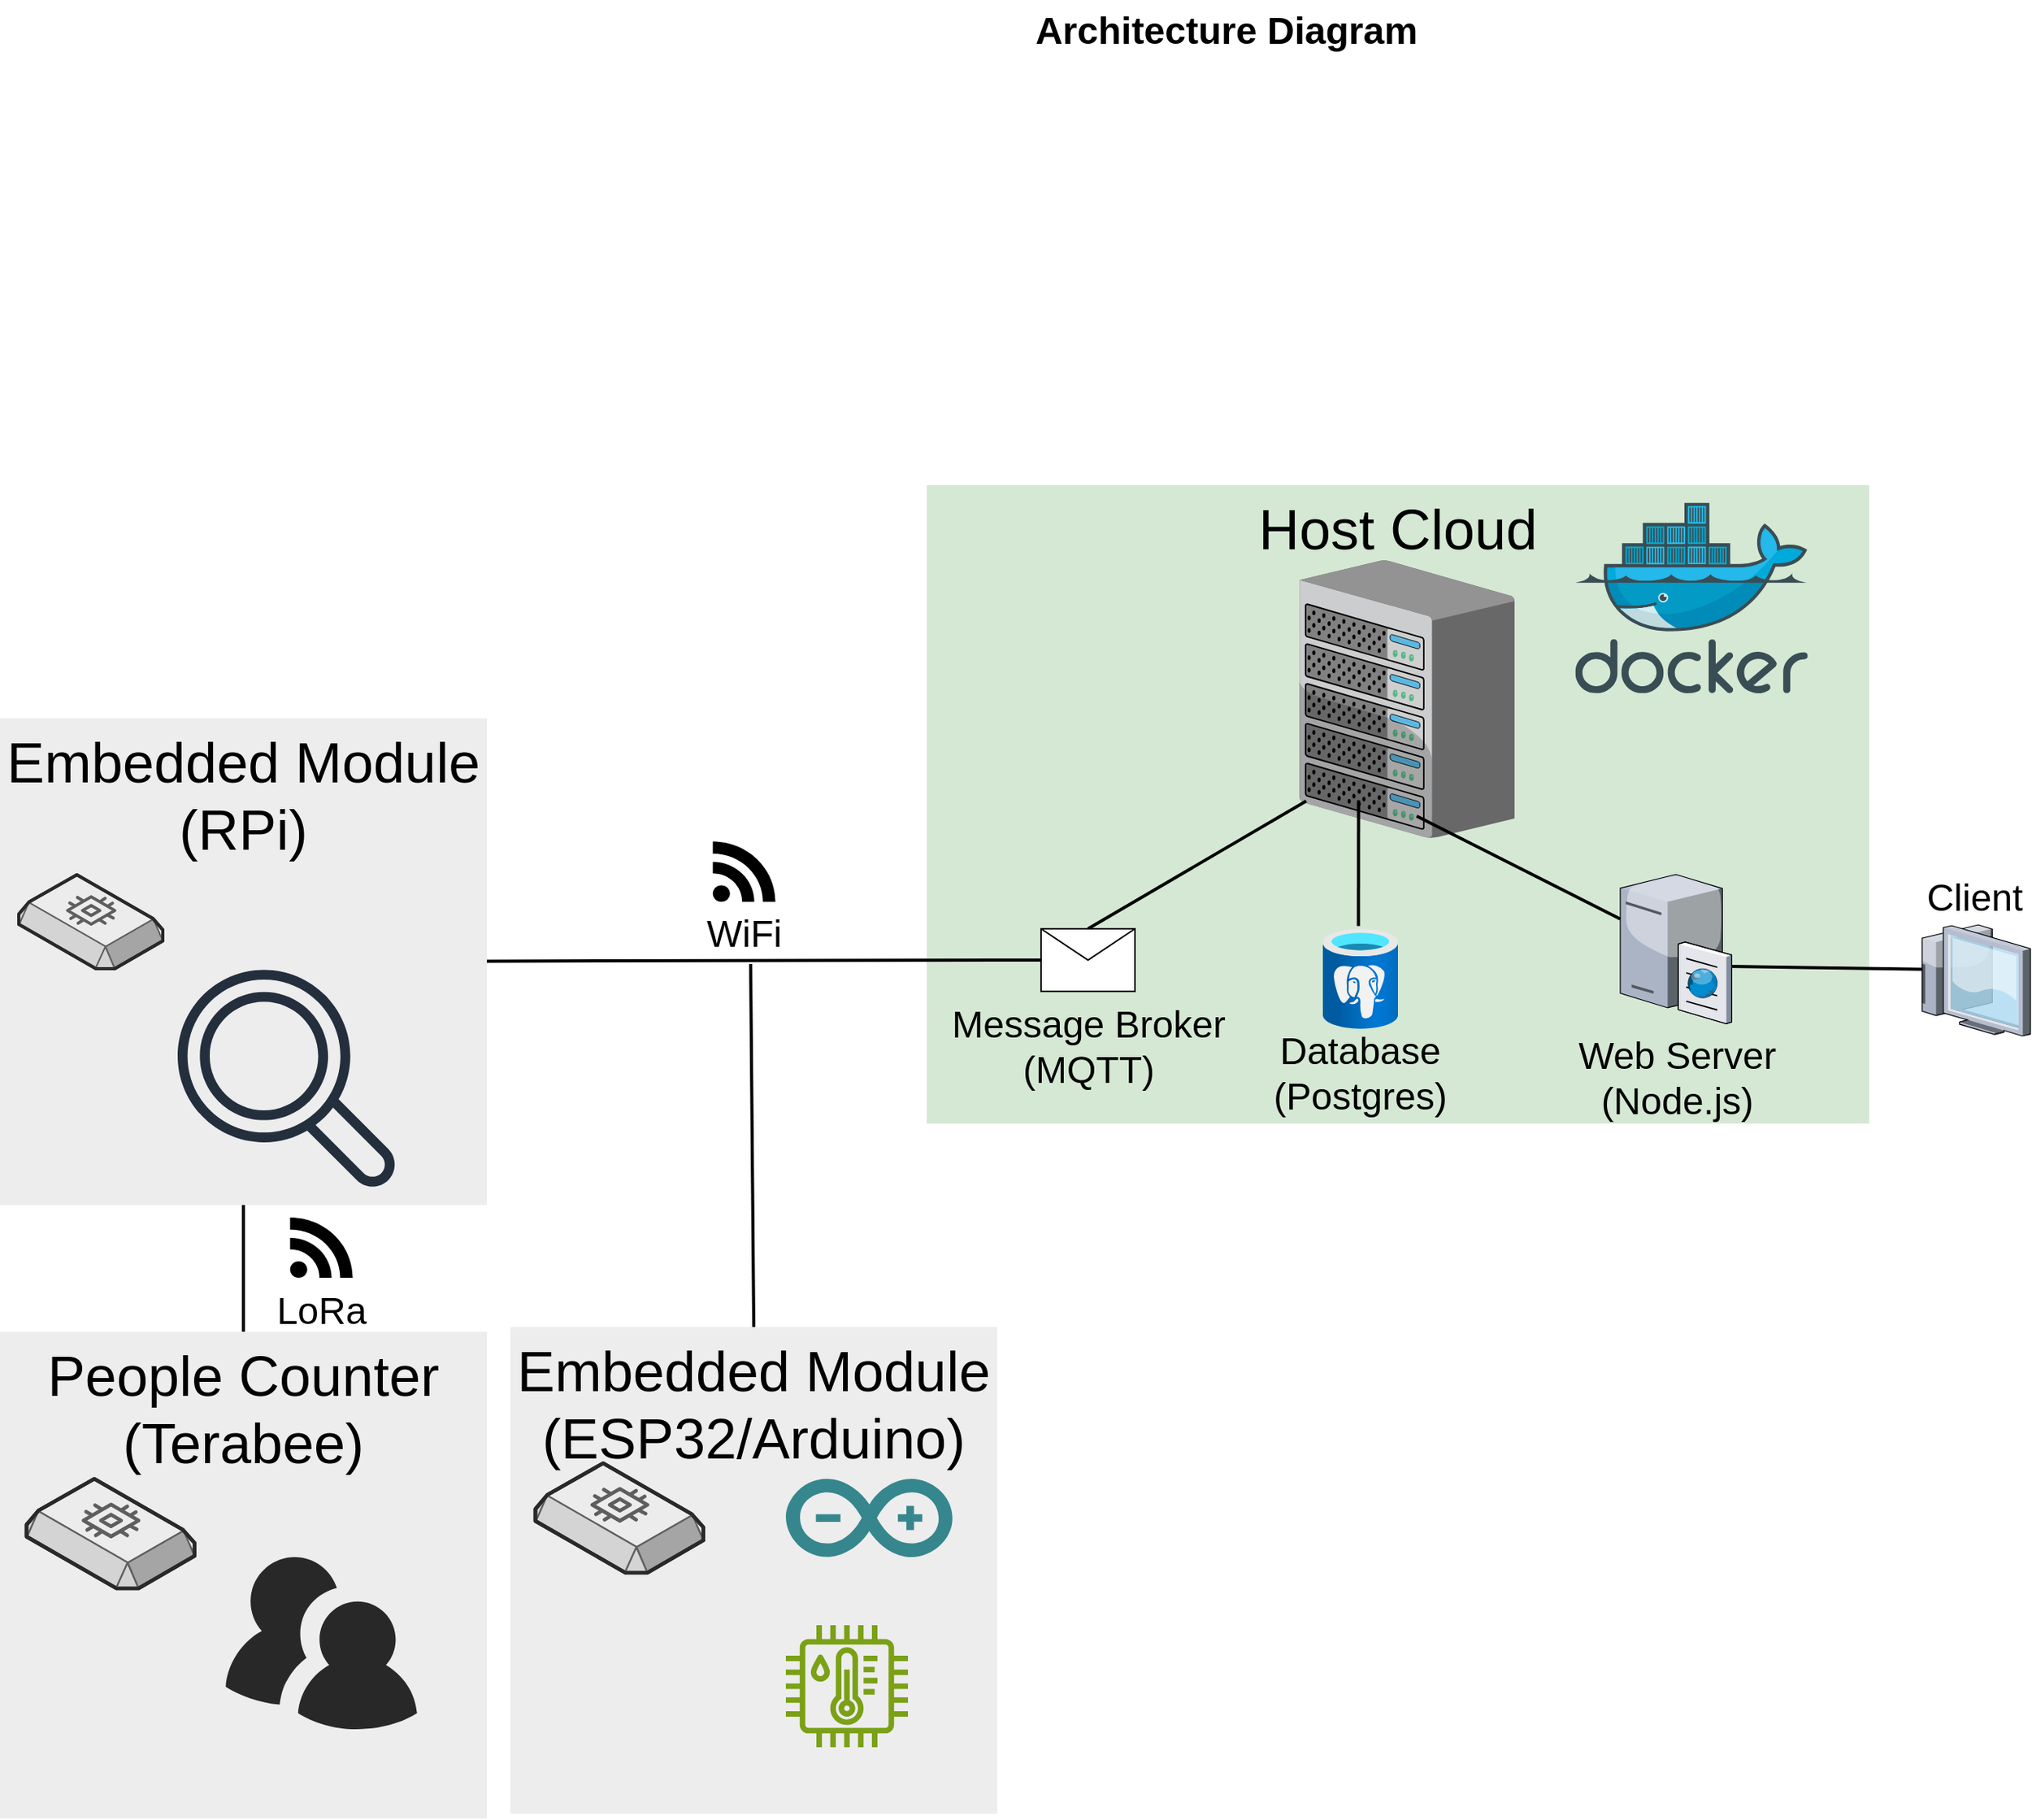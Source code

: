 <mxfile version="26.0.15">
  <diagram name="Page-1" id="e3a06f82-3646-2815-327d-82caf3d4e204">
    <mxGraphModel dx="1720" dy="759" grid="1" gridSize="10" guides="1" tooltips="1" connect="1" arrows="1" fold="1" page="1" pageScale="1.5" pageWidth="1169" pageHeight="826" background="none" math="0" shadow="0">
      <root>
        <mxCell id="0" style=";html=1;" />
        <mxCell id="1" style=";html=1;" parent="0" />
        <mxCell id="y-3M5qs4vGqmPAsc8c7I-2" value="&lt;font style=&quot;font-size: 36px;&quot;&gt;Embedded Module (ESP32/Arduino)&lt;/font&gt;" style="whiteSpace=wrap;html=1;fillColor=#EDEDED;fontSize=14;strokeColor=none;verticalAlign=top;" vertex="1" parent="1">
          <mxGeometry x="474" y="878" width="311" height="311" as="geometry" />
        </mxCell>
        <mxCell id="6a7d8f32e03d9370-60" value="&lt;span style=&quot;font-size: 36px;&quot;&gt;Host Cloud&lt;/span&gt;" style="whiteSpace=wrap;html=1;fillColor=#d5e8d4;fontSize=14;strokeColor=none;verticalAlign=top;" parent="1" vertex="1">
          <mxGeometry x="740" y="340" width="602" height="408" as="geometry" />
        </mxCell>
        <mxCell id="6a7d8f32e03d9370-59" value="&lt;font style=&quot;font-size: 36px;&quot;&gt;Embedded Module (RPi)&lt;/font&gt;" style="whiteSpace=wrap;html=1;fillColor=#EDEDED;fontSize=14;strokeColor=none;verticalAlign=top;" parent="1" vertex="1">
          <mxGeometry x="148" y="489" width="311" height="311" as="geometry" />
        </mxCell>
        <mxCell id="6a7d8f32e03d9370-52" style="edgeStyle=none;rounded=0;html=1;startSize=10;endSize=10;jettySize=auto;orthogonalLoop=1;fontSize=14;endArrow=none;endFill=0;strokeWidth=2;entryX=0.187;entryY=0.401;entryDx=0;entryDy=0;entryPerimeter=0;exitX=0.961;exitY=0.626;exitDx=0;exitDy=0;exitPerimeter=0;" parent="1" source="6a7d8f32e03d9370-15" target="6a7d8f32e03d9370-27" edge="1">
          <mxGeometry relative="1" as="geometry">
            <mxPoint x="1264" y="643.307" as="sourcePoint" />
          </mxGeometry>
        </mxCell>
        <mxCell id="6a7d8f32e03d9370-15" value="&lt;font style=&quot;font-size: 24px;&quot;&gt;Web Server&lt;/font&gt;&lt;div&gt;&lt;font style=&quot;font-size: 24px;&quot;&gt;(Node.js)&lt;/font&gt;&lt;/div&gt;" style="verticalLabelPosition=bottom;aspect=fixed;html=1;verticalAlign=top;strokeColor=none;shape=mxgraph.citrix.cache_server;fillColor=#66B2FF;gradientColor=#0066CC;fontSize=14;labelPosition=center;align=center;" parent="1" vertex="1">
          <mxGeometry x="1183" y="586.5" width="71" height="97.5" as="geometry" />
        </mxCell>
        <mxCell id="6a7d8f32e03d9370-16" value="" style="verticalLabelPosition=top;aspect=fixed;html=1;verticalAlign=bottom;strokeColor=none;shape=mxgraph.citrix.chassis;fillColor=#66B2FF;gradientColor=#0066CC;fontSize=14;labelPosition=center;align=center;" parent="1" vertex="1">
          <mxGeometry x="978" y="388" width="137.5" height="177.5" as="geometry" />
        </mxCell>
        <mxCell id="6a7d8f32e03d9370-47" style="edgeStyle=none;rounded=0;html=1;startSize=10;endSize=10;jettySize=auto;orthogonalLoop=1;fontSize=14;endArrow=none;endFill=0;strokeWidth=2;exitX=0.5;exitY=0;exitDx=0;exitDy=0;entryX=0.032;entryY=0.867;entryDx=0;entryDy=0;entryPerimeter=0;" parent="1" source="qWdEIRByMjNaHTq9e7Bd-4" target="6a7d8f32e03d9370-16" edge="1">
          <mxGeometry relative="1" as="geometry">
            <mxPoint x="637" y="288.91" as="sourcePoint" />
          </mxGeometry>
        </mxCell>
        <mxCell id="6a7d8f32e03d9370-48" style="edgeStyle=none;rounded=0;html=1;startSize=10;endSize=10;jettySize=auto;orthogonalLoop=1;fontSize=14;endArrow=none;endFill=0;strokeWidth=2;exitX=0.474;exitY=-0.028;exitDx=0;exitDy=0;exitPerimeter=0;entryX=0.275;entryY=0.864;entryDx=0;entryDy=0;entryPerimeter=0;" parent="1" source="qWdEIRByMjNaHTq9e7Bd-6" target="6a7d8f32e03d9370-16" edge="1">
          <mxGeometry relative="1" as="geometry">
            <mxPoint x="636.81" y="423" as="sourcePoint" />
            <mxPoint x="1014" y="560" as="targetPoint" />
          </mxGeometry>
        </mxCell>
        <mxCell id="6a7d8f32e03d9370-55" style="edgeStyle=none;rounded=0;html=1;startSize=10;endSize=10;jettySize=auto;orthogonalLoop=1;fontSize=14;endArrow=none;endFill=0;strokeWidth=2;entryX=0.545;entryY=0.921;entryDx=0;entryDy=0;entryPerimeter=0;" parent="1" source="6a7d8f32e03d9370-15" target="6a7d8f32e03d9370-16" edge="1">
          <mxGeometry relative="1" as="geometry">
            <mxPoint x="1193" y="624.493" as="sourcePoint" />
          </mxGeometry>
        </mxCell>
        <mxCell id="6a7d8f32e03d9370-27" value="&lt;font style=&quot;font-size: 24px;&quot;&gt;Client&lt;/font&gt;" style="verticalLabelPosition=top;aspect=fixed;html=1;verticalAlign=bottom;strokeColor=none;shape=mxgraph.citrix.thin_client;fillColor=#66B2FF;gradientColor=#0066CC;fontSize=14;labelPosition=center;align=center;" parent="1" vertex="1">
          <mxGeometry x="1372" y="621" width="73" height="71" as="geometry" />
        </mxCell>
        <mxCell id="6a7d8f32e03d9370-62" value="Architecture Diagram" style="text;strokeColor=none;fillColor=none;html=1;fontSize=24;fontStyle=1;verticalAlign=middle;align=center;" parent="1" vertex="1">
          <mxGeometry x="500" y="30" width="861" height="40" as="geometry" />
        </mxCell>
        <mxCell id="qWdEIRByMjNaHTq9e7Bd-4" value="&lt;font style=&quot;font-size: 24px;&quot;&gt;Message Broker&lt;/font&gt;&lt;div&gt;&lt;font style=&quot;font-size: 24px;&quot;&gt;(MQTT)&lt;/font&gt;&lt;/div&gt;" style="shape=message;html=1;html=1;outlineConnect=0;labelPosition=center;verticalLabelPosition=bottom;align=center;verticalAlign=top;" parent="1" vertex="1">
          <mxGeometry x="813" y="623.5" width="60" height="40" as="geometry" />
        </mxCell>
        <mxCell id="qWdEIRByMjNaHTq9e7Bd-6" value="" style="image;aspect=fixed;html=1;points=[];align=center;fontSize=12;image=img/lib/azure2/databases/Azure_Database_PostgreSQL_Server.svg;" parent="1" vertex="1">
          <mxGeometry x="993" y="623.5" width="48" height="64" as="geometry" />
        </mxCell>
        <mxCell id="qWdEIRByMjNaHTq9e7Bd-8" value="" style="image;sketch=0;aspect=fixed;html=1;points=[];align=center;fontSize=12;image=img/lib/mscae/Docker.svg;" parent="1" vertex="1">
          <mxGeometry x="1154.23" y="351.2" width="148.54" height="121.8" as="geometry" />
        </mxCell>
        <mxCell id="qWdEIRByMjNaHTq9e7Bd-9" value="" style="shape=image;html=1;verticalAlign=top;verticalLabelPosition=bottom;labelBackgroundColor=#ffffff;imageAspect=0;aspect=fixed;image=https://cdn1.iconfinder.com/data/icons/fruit-136/64/Fruit_iconfree_Filled_Outline_raspberry-healthy-organic-food-fruit_icon-128.png" parent="1" vertex="1">
          <mxGeometry x="366" y="586.5" width="86.5" height="86.5" as="geometry" />
        </mxCell>
        <mxCell id="qWdEIRByMjNaHTq9e7Bd-10" value="" style="dashed=0;outlineConnect=0;html=1;align=center;labelPosition=center;verticalLabelPosition=bottom;verticalAlign=top;shape=mxgraph.weblogos.arduino;fillColor=#36868D;strokeColor=none" parent="1" vertex="1">
          <mxGeometry x="650" y="975" width="106.4" height="50" as="geometry" />
        </mxCell>
        <mxCell id="qWdEIRByMjNaHTq9e7Bd-11" value="" style="verticalLabelPosition=bottom;html=1;verticalAlign=top;strokeWidth=1;align=center;outlineConnect=0;dashed=0;outlineConnect=0;shape=mxgraph.aws3d.ebs2;fillColor=#ECECEC;strokeColor=#5E5E5E;aspect=fixed;" parent="1" vertex="1">
          <mxGeometry x="490" y="965" width="107.33" height="70" as="geometry" />
        </mxCell>
        <mxCell id="qWdEIRByMjNaHTq9e7Bd-13" value="" style="sketch=0;outlineConnect=0;fontColor=#232F3E;gradientColor=none;fillColor=#7AA116;strokeColor=none;dashed=0;verticalLabelPosition=bottom;verticalAlign=top;align=center;html=1;fontSize=12;fontStyle=0;aspect=fixed;pointerEvents=1;shape=mxgraph.aws4.iot_thing_temperature_humidity_sensor;" parent="1" vertex="1">
          <mxGeometry x="650" y="1068.5" width="78" height="78" as="geometry" />
        </mxCell>
        <mxCell id="qWdEIRByMjNaHTq9e7Bd-15" value="" style="shape=image;html=1;verticalAlign=top;verticalLabelPosition=bottom;labelBackgroundColor=#ffffff;imageAspect=0;aspect=fixed;image=https://cdn0.iconfinder.com/data/icons/phosphor-fill-vol-4/256/speaker-simple-high-fill-128.png" parent="1" vertex="1">
          <mxGeometry x="522" y="1058.5" width="98" height="98" as="geometry" />
        </mxCell>
        <mxCell id="qWdEIRByMjNaHTq9e7Bd-16" value="" style="shape=image;html=1;verticalAlign=top;verticalLabelPosition=bottom;labelBackgroundColor=#ffffff;imageAspect=0;aspect=fixed;image=https://cdn1.iconfinder.com/data/icons/2-building-line-filled/614/Factory-128.png" parent="1" vertex="1">
          <mxGeometry x="286.3" y="680" width="58" height="58" as="geometry" />
        </mxCell>
        <mxCell id="qWdEIRByMjNaHTq9e7Bd-19" value="" style="verticalLabelPosition=bottom;html=1;verticalAlign=top;strokeWidth=1;align=center;outlineConnect=0;dashed=0;outlineConnect=0;shape=mxgraph.aws3d.ebs2;fillColor=#ECECEC;strokeColor=#5E5E5E;aspect=fixed;" parent="1" vertex="1">
          <mxGeometry x="160" y="589" width="92" height="60" as="geometry" />
        </mxCell>
        <mxCell id="qWdEIRByMjNaHTq9e7Bd-20" value="" style="sketch=0;outlineConnect=0;fontColor=#232F3E;gradientColor=none;fillColor=#232F3D;strokeColor=none;dashed=0;verticalLabelPosition=bottom;verticalAlign=top;align=center;html=1;fontSize=12;fontStyle=0;aspect=fixed;pointerEvents=1;shape=mxgraph.aws4.magnifying_glass_2;" parent="1" vertex="1">
          <mxGeometry x="261.5" y="649" width="140" height="140" as="geometry" />
        </mxCell>
        <mxCell id="qWdEIRByMjNaHTq9e7Bd-21" style="edgeStyle=none;rounded=0;html=1;startSize=10;endSize=10;jettySize=auto;orthogonalLoop=1;fontSize=14;endArrow=none;endFill=0;strokeWidth=2;exitX=0.5;exitY=0;exitDx=0;exitDy=0;entryX=0;entryY=0.75;entryDx=0;entryDy=0;" parent="1" source="y-3M5qs4vGqmPAsc8c7I-2" edge="1">
          <mxGeometry relative="1" as="geometry">
            <mxPoint x="632.5" y="860" as="sourcePoint" />
            <mxPoint x="627.5" y="646" as="targetPoint" />
          </mxGeometry>
        </mxCell>
        <mxCell id="qWdEIRByMjNaHTq9e7Bd-22" value="&lt;font style=&quot;font-size: 24px;&quot;&gt;WiFi&lt;/font&gt;" style="shape=mxgraph.signs.tech.rss;html=1;pointerEvents=1;fillColor=#000000;strokeColor=none;verticalLabelPosition=bottom;verticalAlign=top;align=center;" parent="1" vertex="1">
          <mxGeometry x="603.33" y="567.75" width="40" height="38.5" as="geometry" />
        </mxCell>
        <mxCell id="qWdEIRByMjNaHTq9e7Bd-23" style="edgeStyle=none;rounded=0;html=1;startSize=10;endSize=10;jettySize=auto;orthogonalLoop=1;fontSize=14;endArrow=none;endFill=0;strokeWidth=2;exitX=0;exitY=0.5;exitDx=0;exitDy=0;" parent="1" source="qWdEIRByMjNaHTq9e7Bd-4" target="6a7d8f32e03d9370-59" edge="1">
          <mxGeometry relative="1" as="geometry">
            <mxPoint x="590" y="647" as="sourcePoint" />
            <mxPoint x="590" y="585" as="targetPoint" />
          </mxGeometry>
        </mxCell>
        <mxCell id="y-3M5qs4vGqmPAsc8c7I-9" value="&lt;font style=&quot;font-size: 24px;&quot;&gt;Database&lt;/font&gt;&lt;div&gt;&lt;font style=&quot;font-size: 24px;&quot;&gt;(Postgres)&lt;/font&gt;&lt;/div&gt;" style="text;html=1;align=center;verticalAlign=middle;whiteSpace=wrap;rounded=0;" vertex="1" parent="1">
          <mxGeometry x="987" y="701" width="60" height="30" as="geometry" />
        </mxCell>
        <mxCell id="y-3M5qs4vGqmPAsc8c7I-14" value="&lt;font style=&quot;font-size: 36px;&quot;&gt;People Counter&lt;/font&gt;&lt;div&gt;&lt;font style=&quot;font-size: 36px;&quot;&gt;(Terabee)&lt;/font&gt;&lt;/div&gt;" style="whiteSpace=wrap;html=1;fillColor=#EDEDED;fontSize=14;strokeColor=none;verticalAlign=top;" vertex="1" parent="1">
          <mxGeometry x="148" y="881" width="311" height="311" as="geometry" />
        </mxCell>
        <mxCell id="y-3M5qs4vGqmPAsc8c7I-15" value="" style="verticalLabelPosition=bottom;sketch=0;html=1;fillColor=#282828;strokeColor=none;verticalAlign=top;pointerEvents=1;align=center;shape=mxgraph.cisco_safe.people_places_things_icons.icon9;" vertex="1" parent="1">
          <mxGeometry x="292.19" y="1025" width="122.22" height="110" as="geometry" />
        </mxCell>
        <mxCell id="y-3M5qs4vGqmPAsc8c7I-18" value="&lt;font style=&quot;font-size: 24px;&quot;&gt;LoRa&lt;/font&gt;" style="shape=mxgraph.signs.tech.rss;html=1;pointerEvents=1;fillColor=#000000;strokeColor=none;verticalLabelPosition=bottom;verticalAlign=top;align=center;" vertex="1" parent="1">
          <mxGeometry x="333.3" y="808" width="40" height="38.5" as="geometry" />
        </mxCell>
        <mxCell id="y-3M5qs4vGqmPAsc8c7I-20" style="edgeStyle=none;rounded=0;html=1;startSize=10;endSize=10;jettySize=auto;orthogonalLoop=1;fontSize=14;endArrow=none;endFill=0;strokeWidth=2;exitX=0.5;exitY=0;exitDx=0;exitDy=0;entryX=0.5;entryY=1;entryDx=0;entryDy=0;" edge="1" parent="1" source="y-3M5qs4vGqmPAsc8c7I-14" target="6a7d8f32e03d9370-59">
          <mxGeometry relative="1" as="geometry">
            <mxPoint x="304.75" y="874" as="sourcePoint" />
            <mxPoint x="302.25" y="681" as="targetPoint" />
          </mxGeometry>
        </mxCell>
        <mxCell id="y-3M5qs4vGqmPAsc8c7I-21" value="" style="verticalLabelPosition=bottom;html=1;verticalAlign=top;strokeWidth=1;align=center;outlineConnect=0;dashed=0;outlineConnect=0;shape=mxgraph.aws3d.ebs2;fillColor=#ECECEC;strokeColor=#5E5E5E;aspect=fixed;" vertex="1" parent="1">
          <mxGeometry x="164.97" y="975" width="107.33" height="70" as="geometry" />
        </mxCell>
      </root>
    </mxGraphModel>
  </diagram>
</mxfile>
